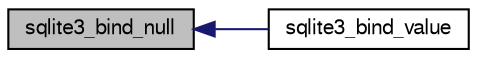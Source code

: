 digraph "sqlite3_bind_null"
{
  edge [fontname="FreeSans",fontsize="10",labelfontname="FreeSans",labelfontsize="10"];
  node [fontname="FreeSans",fontsize="10",shape=record];
  rankdir="LR";
  Node7492 [label="sqlite3_bind_null",height=0.2,width=0.4,color="black", fillcolor="grey75", style="filled", fontcolor="black"];
  Node7492 -> Node7493 [dir="back",color="midnightblue",fontsize="10",style="solid",fontname="FreeSans"];
  Node7493 [label="sqlite3_bind_value",height=0.2,width=0.4,color="black", fillcolor="white", style="filled",URL="$sqlite3_8h.html#a962df8800a9e412161fee0add5f7267e"];
}
